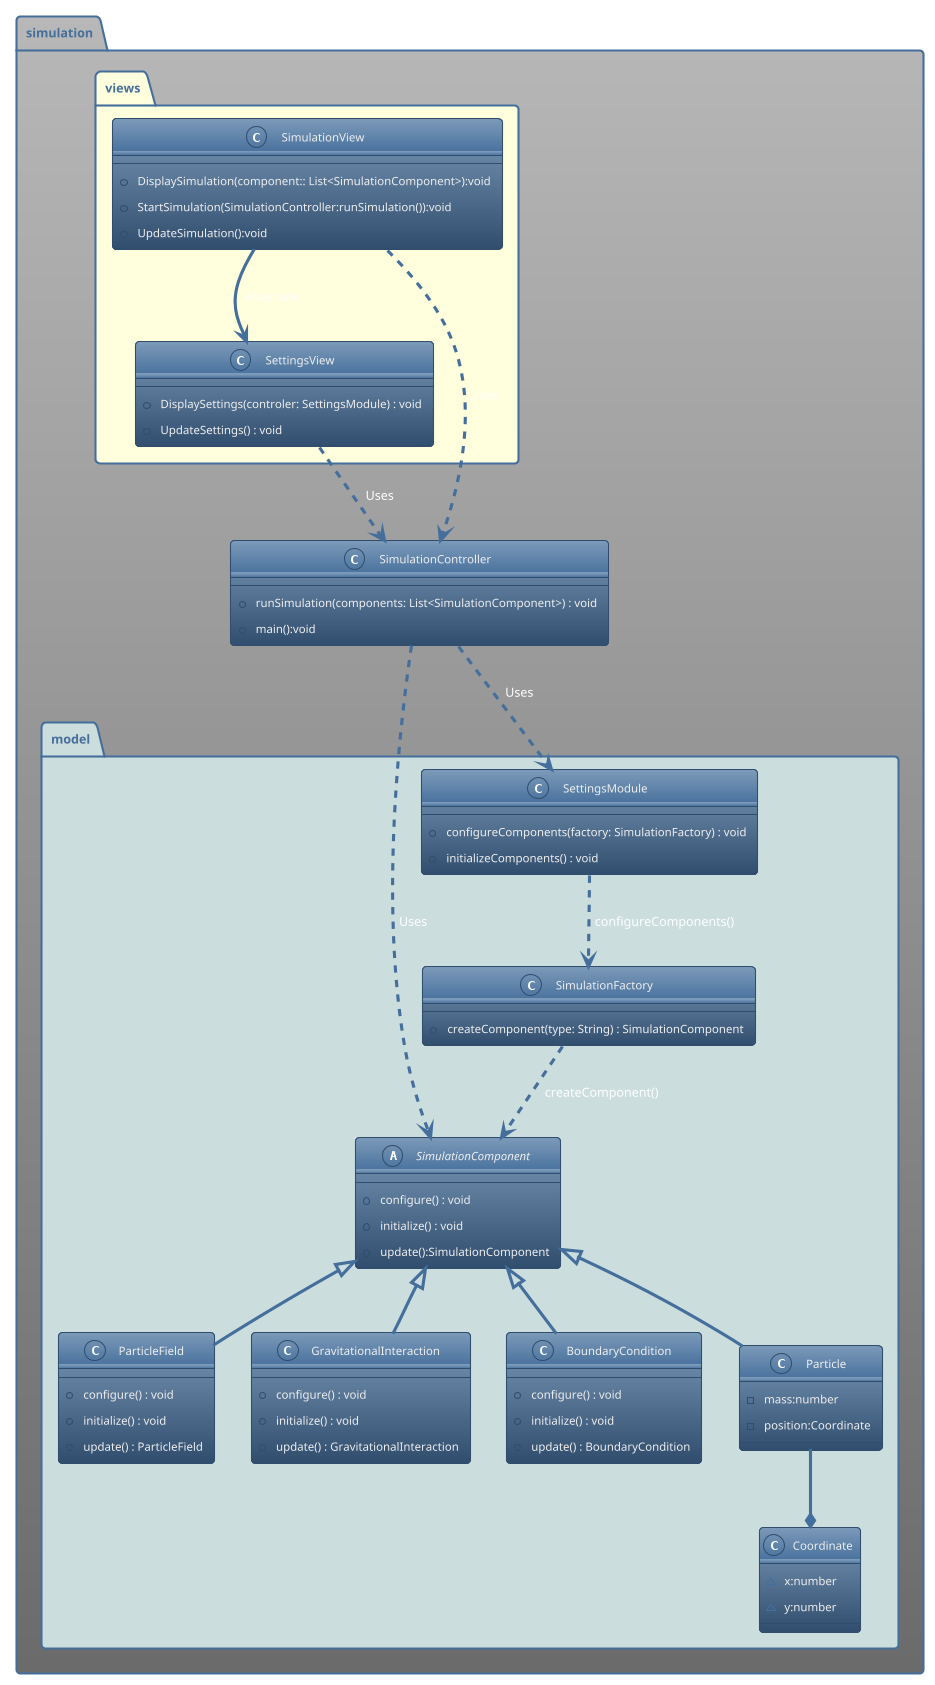 @startuml SimulationFactory
!theme spacelab

package simulation{

class SimulationController {
  +runSimulation(components: List<SimulationComponent>) : void
  +main():void
}

package simulation.model #CCDDDD{

Abstract SimulationComponent {
  +configure() : void
  +initialize() : void
  +update():SimulationComponent
  
}

class ParticleField {
  +configure() : void
  +initialize() : void
  +update() : ParticleField
}

class GravitationalInteraction {
  +configure() : void
  +initialize() : void
  +update() : GravitationalInteraction
}

class BoundaryCondition {
  +configure() : void
  +initialize() : void
  +update() : BoundaryCondition
}

class SimulationFactory {
  +createComponent(type: String) : SimulationComponent
}

class SettingsModule {
  +configureComponents(factory: SimulationFactory) : void
  +initializeComponents() : void
}
class Particle {
  -mass:number
  -position:Coordinate
}
Class Coordinate{
 ~x:number
 ~y:number
}
}

package simulation.views #FFFFDD {
class SettingsView {
  +DisplaySettings(controler: SettingsModule) : void
  +UpdateSettings() : void
}

class SimulationView{
 +DisplaySimulation(component:: List<SimulationComponent>):void
 +StartSimulation(SimulationController:runSimulation()):void
 +UpdateSimulation():void
}
}

SimulationFactory ..> SimulationComponent: createComponent()
SimulationComponent <|-- ParticleField
SimulationComponent <|-- GravitationalInteraction
SimulationComponent <|-- BoundaryCondition
SimulationComponent <|-- Particle
Particle --* Coordinate


SimulationController ..> SettingsModule : Uses
SimulationController ..> SimulationComponent : Uses

SettingsView ..> SimulationController: Uses
SettingsModule ..> SimulationFactory : configureComponents()
SimulationView ..>SimulationController:Uses
SimulationView-->SettingsView: Associate

@enduml